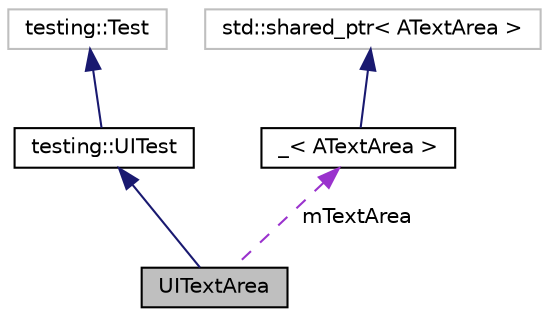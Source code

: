digraph "UITextArea"
{
 // LATEX_PDF_SIZE
  edge [fontname="Helvetica",fontsize="10",labelfontname="Helvetica",labelfontsize="10"];
  node [fontname="Helvetica",fontsize="10",shape=record];
  Node1 [label="UITextArea",height=0.2,width=0.4,color="black", fillcolor="grey75", style="filled", fontcolor="black",tooltip=" "];
  Node2 -> Node1 [dir="back",color="midnightblue",fontsize="10",style="solid",fontname="Helvetica"];
  Node2 [label="testing::UITest",height=0.2,width=0.4,color="black", fillcolor="white", style="filled",URL="$classtesting_1_1UITest.html",tooltip=" "];
  Node3 -> Node2 [dir="back",color="midnightblue",fontsize="10",style="solid",fontname="Helvetica"];
  Node3 [label="testing::Test",height=0.2,width=0.4,color="grey75", fillcolor="white", style="filled",tooltip=" "];
  Node4 -> Node1 [dir="back",color="darkorchid3",fontsize="10",style="dashed",label=" mTextArea" ,fontname="Helvetica"];
  Node4 [label="_\< ATextArea \>",height=0.2,width=0.4,color="black", fillcolor="white", style="filled",URL="$class__.html",tooltip=" "];
  Node5 -> Node4 [dir="back",color="midnightblue",fontsize="10",style="solid",fontname="Helvetica"];
  Node5 [label="std::shared_ptr\< ATextArea \>",height=0.2,width=0.4,color="grey75", fillcolor="white", style="filled",tooltip=" "];
}
